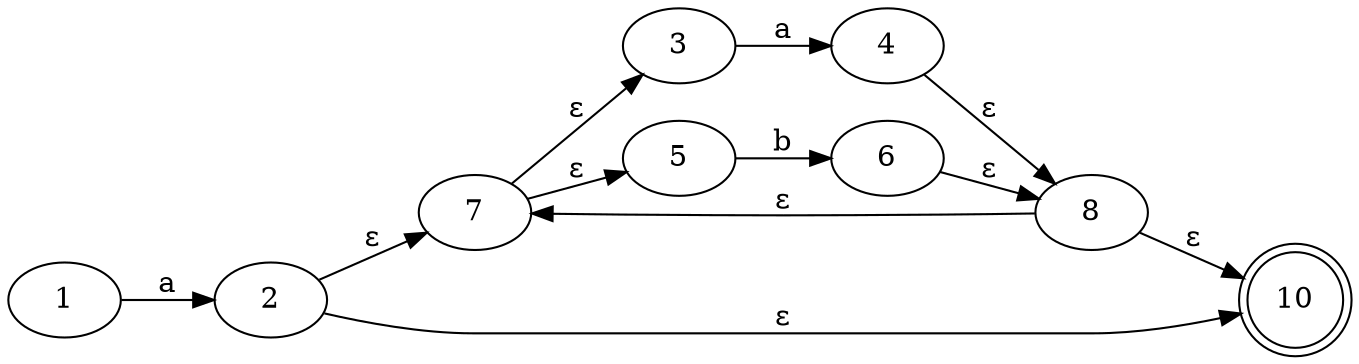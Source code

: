 digraph Automata {
	rankdir=LR
	1 [label=1]
	2 [label=2]
	7 [label=7]
	3 [label=3]
	5 [label=5]
	4 [label=4]
	6 [label=6]
	8 [label=8]
	10 [label=10 shape=doublecircle]
	1 -> 2 [label=a]
	7 -> 3 [label="ε"]
	7 -> 5 [label="ε"]
	3 -> 4 [label=a]
	5 -> 6 [label=b]
	4 -> 8 [label="ε"]
	6 -> 8 [label="ε"]
	8 -> 10 [label="ε"]
	8 -> 7 [label="ε"]
	2 -> 7 [label="ε"]
	2 -> 10 [label="ε"]
}
